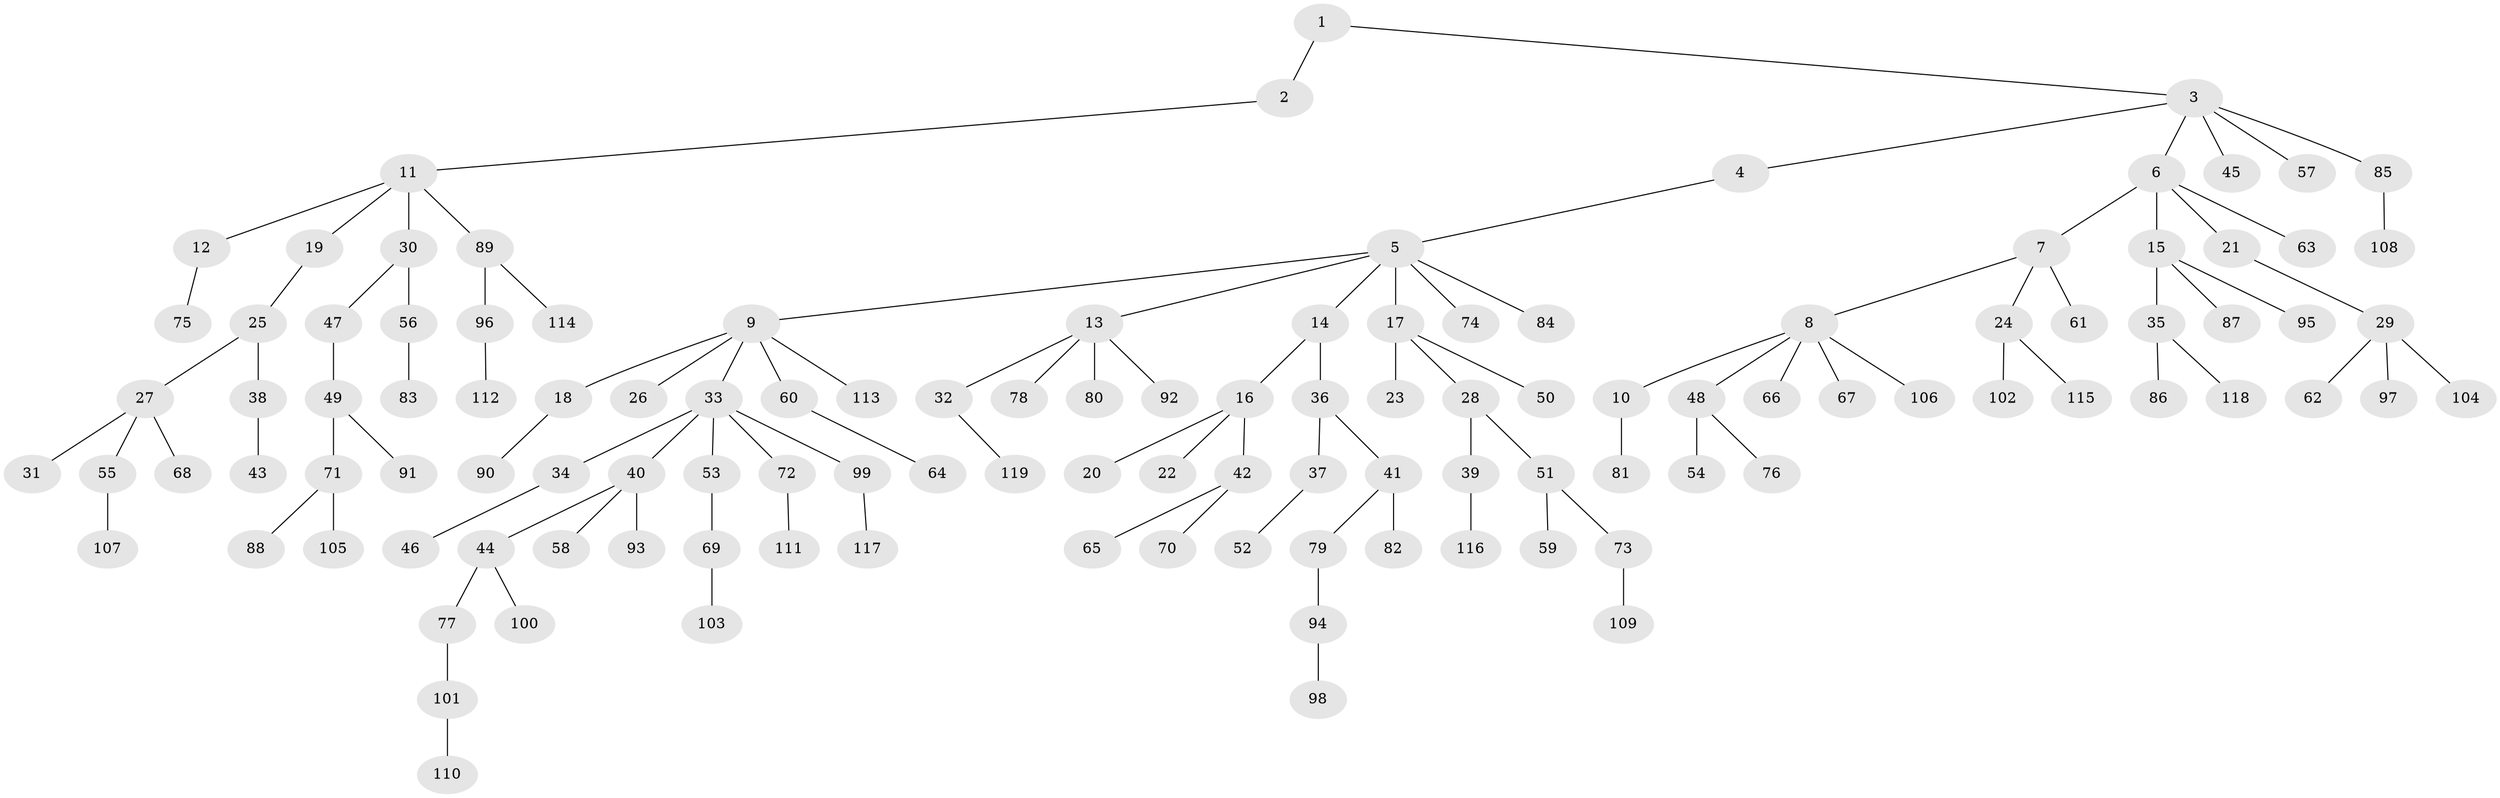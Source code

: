 // coarse degree distribution, {2: 0.15, 5: 0.0375, 6: 0.0125, 9: 0.0125, 4: 0.05, 10: 0.0125, 1: 0.6, 3: 0.125}
// Generated by graph-tools (version 1.1) at 2025/52/02/27/25 19:52:13]
// undirected, 119 vertices, 118 edges
graph export_dot {
graph [start="1"]
  node [color=gray90,style=filled];
  1;
  2;
  3;
  4;
  5;
  6;
  7;
  8;
  9;
  10;
  11;
  12;
  13;
  14;
  15;
  16;
  17;
  18;
  19;
  20;
  21;
  22;
  23;
  24;
  25;
  26;
  27;
  28;
  29;
  30;
  31;
  32;
  33;
  34;
  35;
  36;
  37;
  38;
  39;
  40;
  41;
  42;
  43;
  44;
  45;
  46;
  47;
  48;
  49;
  50;
  51;
  52;
  53;
  54;
  55;
  56;
  57;
  58;
  59;
  60;
  61;
  62;
  63;
  64;
  65;
  66;
  67;
  68;
  69;
  70;
  71;
  72;
  73;
  74;
  75;
  76;
  77;
  78;
  79;
  80;
  81;
  82;
  83;
  84;
  85;
  86;
  87;
  88;
  89;
  90;
  91;
  92;
  93;
  94;
  95;
  96;
  97;
  98;
  99;
  100;
  101;
  102;
  103;
  104;
  105;
  106;
  107;
  108;
  109;
  110;
  111;
  112;
  113;
  114;
  115;
  116;
  117;
  118;
  119;
  1 -- 2;
  1 -- 3;
  2 -- 11;
  3 -- 4;
  3 -- 6;
  3 -- 45;
  3 -- 57;
  3 -- 85;
  4 -- 5;
  5 -- 9;
  5 -- 13;
  5 -- 14;
  5 -- 17;
  5 -- 74;
  5 -- 84;
  6 -- 7;
  6 -- 15;
  6 -- 21;
  6 -- 63;
  7 -- 8;
  7 -- 24;
  7 -- 61;
  8 -- 10;
  8 -- 48;
  8 -- 66;
  8 -- 67;
  8 -- 106;
  9 -- 18;
  9 -- 26;
  9 -- 33;
  9 -- 60;
  9 -- 113;
  10 -- 81;
  11 -- 12;
  11 -- 19;
  11 -- 30;
  11 -- 89;
  12 -- 75;
  13 -- 32;
  13 -- 78;
  13 -- 80;
  13 -- 92;
  14 -- 16;
  14 -- 36;
  15 -- 35;
  15 -- 87;
  15 -- 95;
  16 -- 20;
  16 -- 22;
  16 -- 42;
  17 -- 23;
  17 -- 28;
  17 -- 50;
  18 -- 90;
  19 -- 25;
  21 -- 29;
  24 -- 102;
  24 -- 115;
  25 -- 27;
  25 -- 38;
  27 -- 31;
  27 -- 55;
  27 -- 68;
  28 -- 39;
  28 -- 51;
  29 -- 62;
  29 -- 97;
  29 -- 104;
  30 -- 47;
  30 -- 56;
  32 -- 119;
  33 -- 34;
  33 -- 40;
  33 -- 53;
  33 -- 72;
  33 -- 99;
  34 -- 46;
  35 -- 86;
  35 -- 118;
  36 -- 37;
  36 -- 41;
  37 -- 52;
  38 -- 43;
  39 -- 116;
  40 -- 44;
  40 -- 58;
  40 -- 93;
  41 -- 79;
  41 -- 82;
  42 -- 65;
  42 -- 70;
  44 -- 77;
  44 -- 100;
  47 -- 49;
  48 -- 54;
  48 -- 76;
  49 -- 71;
  49 -- 91;
  51 -- 59;
  51 -- 73;
  53 -- 69;
  55 -- 107;
  56 -- 83;
  60 -- 64;
  69 -- 103;
  71 -- 88;
  71 -- 105;
  72 -- 111;
  73 -- 109;
  77 -- 101;
  79 -- 94;
  85 -- 108;
  89 -- 96;
  89 -- 114;
  94 -- 98;
  96 -- 112;
  99 -- 117;
  101 -- 110;
}
